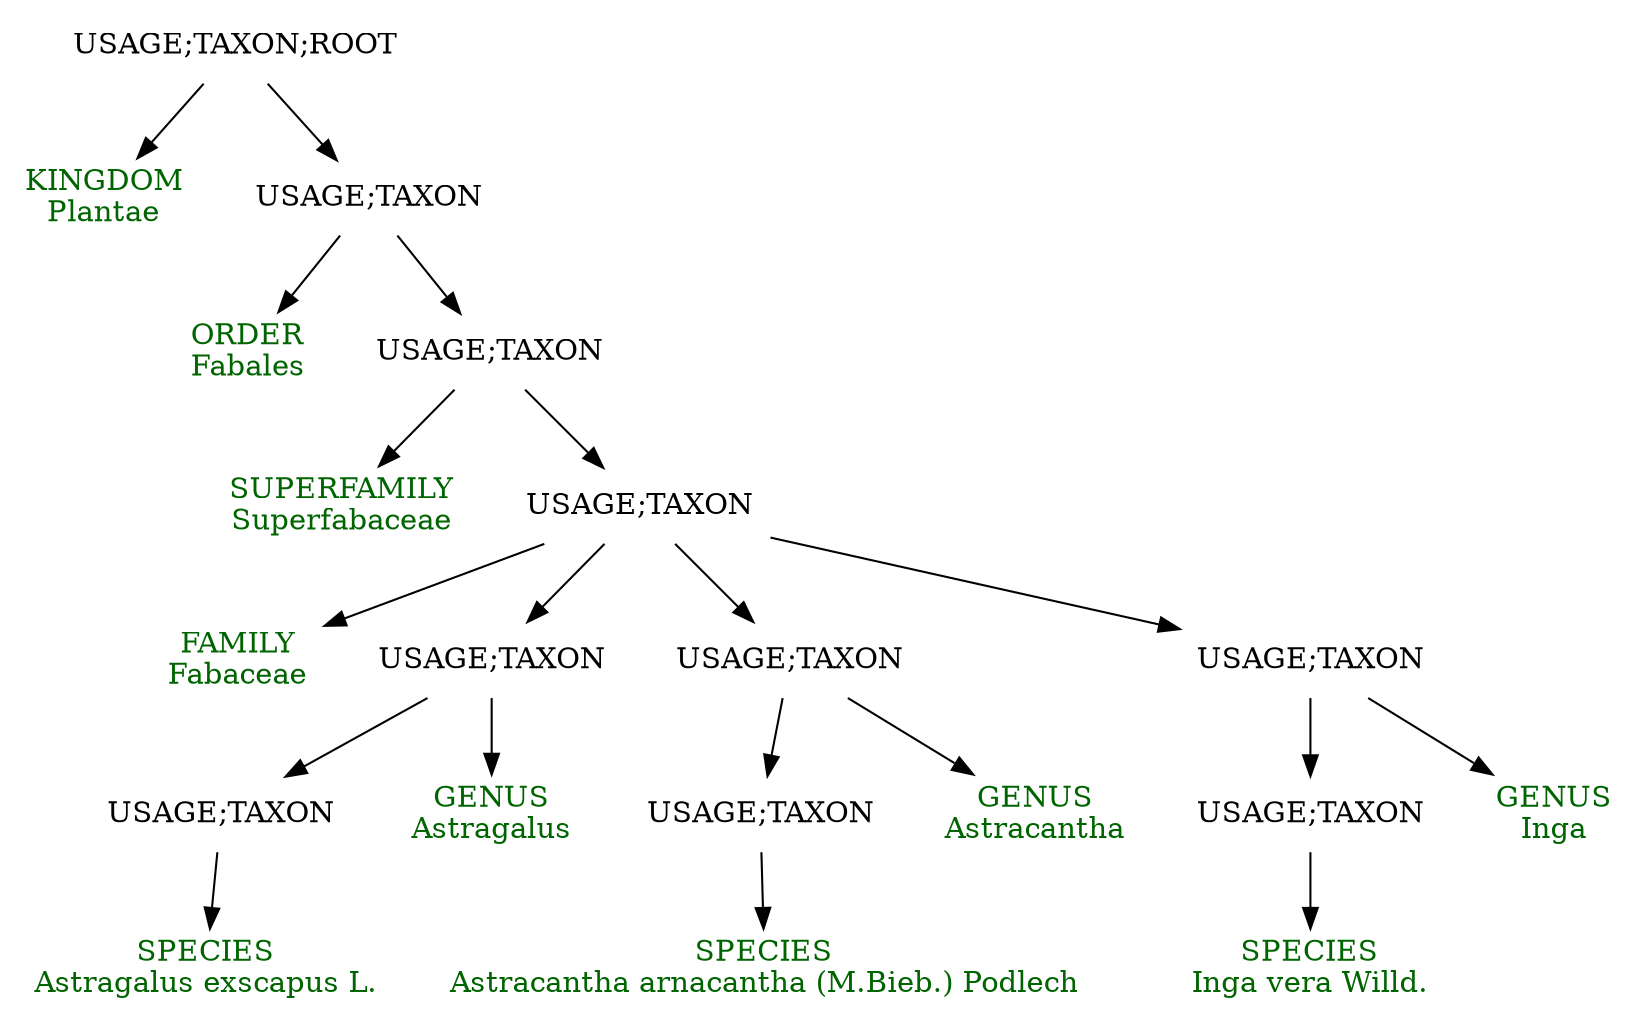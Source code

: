 digraph G {
  node [shape=plaintext]

  n0  [label="SPECIES\nInga vera Willd.", fontcolor=darkgreen]
  n1  [label="USAGE;TAXON"]
  n1 -> n0
  n2  [label="SPECIES\nAstracantha arnacantha (M.Bieb.) Podlech", fontcolor=darkgreen]
  n3  [label="USAGE;TAXON"]
  n3 -> n2
  n4  [label="SPECIES\nAstragalus exscapus L.", fontcolor=darkgreen]
  n5  [label="USAGE;TAXON"]
  n5 -> n4
  n6  [label="KINGDOM\nPlantae", fontcolor=darkgreen]
  n7  [label="USAGE;TAXON;ROOT"]
  n7 -> n9
  n7 -> n6
  n8  [label="ORDER\nFabales", fontcolor=darkgreen]
  n9  [label="USAGE;TAXON"]
  n9 -> n11
  n9 -> n8
  n10  [label="SUPERFAMILY\nSuperfabaceae", fontcolor=darkgreen]
  n11  [label="USAGE;TAXON"]
  n11 -> n13
  n11 -> n10
  n12  [label="FAMILY\nFabaceae", fontcolor=darkgreen]
  n13  [label="USAGE;TAXON"]
  n13 -> n19
  n13 -> n17
  n13 -> n15
  n13 -> n12
  n14  [label="GENUS\nInga", fontcolor=darkgreen]
  n15  [label="USAGE;TAXON"]
  n15 -> n1
  n15 -> n14
  n16  [label="GENUS\nAstracantha", fontcolor=darkgreen]
  n17  [label="USAGE;TAXON"]
  n17 -> n3
  n17 -> n16
  n18  [label="GENUS\nAstragalus", fontcolor=darkgreen]
  n19  [label="USAGE;TAXON"]
  n19 -> n5
  n19 -> n18
}
